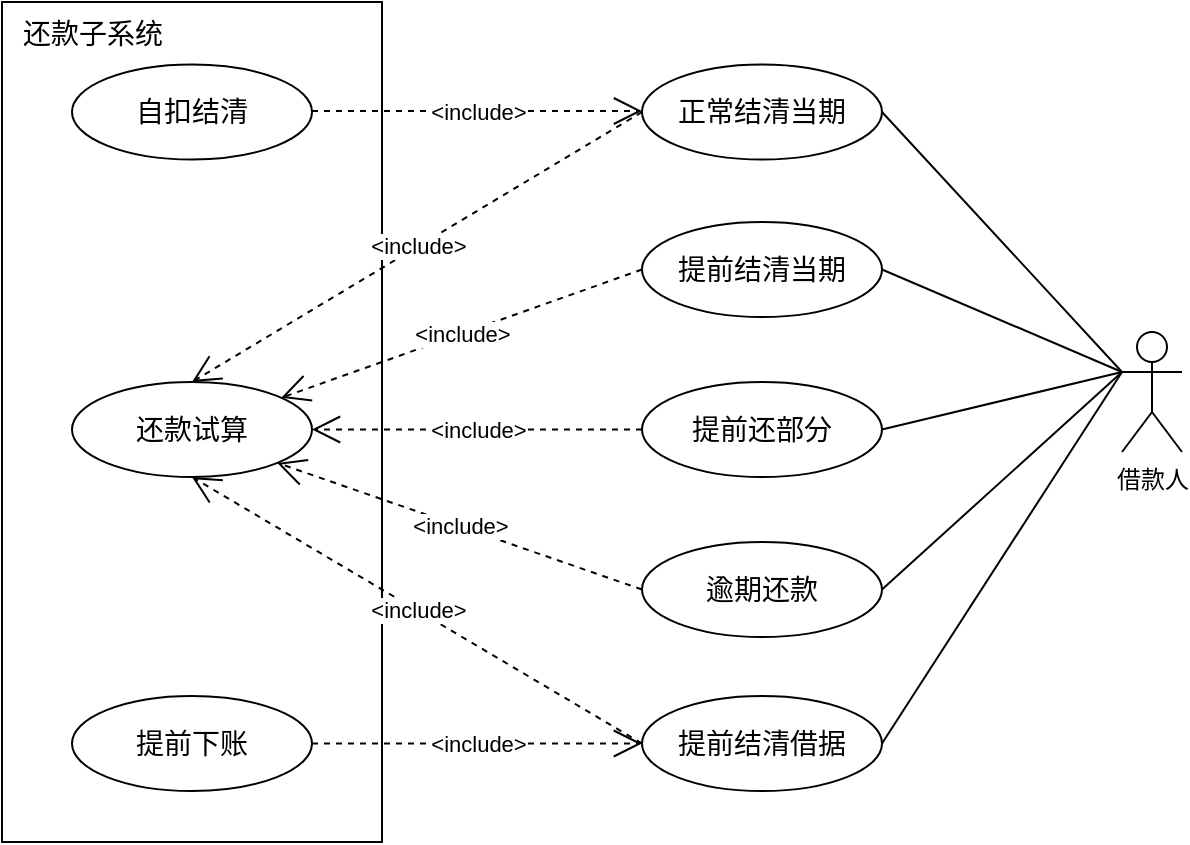 <mxfile version="21.6.2" type="github">
  <diagram name="第 1 页" id="OZzQpCI_drUhM6XqtYFH">
    <mxGraphModel dx="1166" dy="775" grid="1" gridSize="10" guides="1" tooltips="1" connect="1" arrows="1" fold="1" page="1" pageScale="1" pageWidth="827" pageHeight="1169" math="0" shadow="0">
      <root>
        <mxCell id="0" />
        <mxCell id="1" parent="0" />
        <mxCell id="b81xQP9UtocRlLRCst7A-12" style="rounded=0;orthogonalLoop=1;jettySize=auto;html=1;entryX=1;entryY=0.5;entryDx=0;entryDy=0;endArrow=none;endFill=0;exitX=0;exitY=0.333;exitDx=0;exitDy=0;exitPerimeter=0;" edge="1" parent="1" source="b81xQP9UtocRlLRCst7A-1" target="b81xQP9UtocRlLRCst7A-7">
          <mxGeometry relative="1" as="geometry" />
        </mxCell>
        <mxCell id="b81xQP9UtocRlLRCst7A-13" style="rounded=0;orthogonalLoop=1;jettySize=auto;html=1;entryX=1;entryY=0.5;entryDx=0;entryDy=0;endArrow=none;endFill=0;exitX=0;exitY=0.333;exitDx=0;exitDy=0;exitPerimeter=0;" edge="1" parent="1" source="b81xQP9UtocRlLRCst7A-1" target="b81xQP9UtocRlLRCst7A-8">
          <mxGeometry relative="1" as="geometry">
            <mxPoint x="670" y="380" as="sourcePoint" />
          </mxGeometry>
        </mxCell>
        <mxCell id="b81xQP9UtocRlLRCst7A-1" value="借款人" style="shape=umlActor;verticalLabelPosition=bottom;verticalAlign=top;html=1;" vertex="1" parent="1">
          <mxGeometry x="670" y="355" width="30" height="60" as="geometry" />
        </mxCell>
        <mxCell id="b81xQP9UtocRlLRCst7A-2" value="" style="html=1;whiteSpace=wrap;" vertex="1" parent="1">
          <mxGeometry x="110" y="190" width="190" height="420" as="geometry" />
        </mxCell>
        <mxCell id="b81xQP9UtocRlLRCst7A-3" value="&lt;font style=&quot;font-size: 14px;&quot;&gt;还款子系统&lt;/font&gt;" style="text;html=1;align=center;verticalAlign=middle;resizable=0;points=[];autosize=1;strokeColor=none;fillColor=none;" vertex="1" parent="1">
          <mxGeometry x="110" y="191.25" width="90" height="30" as="geometry" />
        </mxCell>
        <mxCell id="b81xQP9UtocRlLRCst7A-4" value="&lt;span style=&quot;font-size: 14px;&quot;&gt;正常结清当期&lt;/span&gt;" style="ellipse;whiteSpace=wrap;html=1;" vertex="1" parent="1">
          <mxGeometry x="430" y="221.25" width="120" height="47.5" as="geometry" />
        </mxCell>
        <mxCell id="b81xQP9UtocRlLRCst7A-5" value="&lt;span style=&quot;font-size: 14px;&quot;&gt;提前结清当期&lt;/span&gt;" style="ellipse;whiteSpace=wrap;html=1;" vertex="1" parent="1">
          <mxGeometry x="430" y="300" width="120" height="47.5" as="geometry" />
        </mxCell>
        <mxCell id="b81xQP9UtocRlLRCst7A-6" value="&lt;span style=&quot;font-size: 14px;&quot;&gt;提前还部分&lt;/span&gt;" style="ellipse;whiteSpace=wrap;html=1;" vertex="1" parent="1">
          <mxGeometry x="430" y="380" width="120" height="47.5" as="geometry" />
        </mxCell>
        <mxCell id="b81xQP9UtocRlLRCst7A-7" value="&lt;span style=&quot;font-size: 14px;&quot;&gt;逾期还款&lt;/span&gt;" style="ellipse;whiteSpace=wrap;html=1;" vertex="1" parent="1">
          <mxGeometry x="430" y="460" width="120" height="47.5" as="geometry" />
        </mxCell>
        <mxCell id="b81xQP9UtocRlLRCst7A-8" value="&lt;span style=&quot;font-size: 14px;&quot;&gt;提前结清借据&lt;/span&gt;" style="ellipse;whiteSpace=wrap;html=1;" vertex="1" parent="1">
          <mxGeometry x="430" y="537" width="120" height="47.5" as="geometry" />
        </mxCell>
        <mxCell id="b81xQP9UtocRlLRCst7A-9" value="" style="endArrow=none;html=1;rounded=0;exitX=0;exitY=0.333;exitDx=0;exitDy=0;exitPerimeter=0;entryX=1;entryY=0.5;entryDx=0;entryDy=0;" edge="1" parent="1" source="b81xQP9UtocRlLRCst7A-1" target="b81xQP9UtocRlLRCst7A-4">
          <mxGeometry width="50" height="50" relative="1" as="geometry">
            <mxPoint x="640" y="340" as="sourcePoint" />
            <mxPoint x="690" y="290" as="targetPoint" />
          </mxGeometry>
        </mxCell>
        <mxCell id="b81xQP9UtocRlLRCst7A-10" value="" style="endArrow=none;html=1;rounded=0;exitX=0;exitY=0.333;exitDx=0;exitDy=0;exitPerimeter=0;entryX=1;entryY=0.5;entryDx=0;entryDy=0;" edge="1" parent="1" source="b81xQP9UtocRlLRCst7A-1" target="b81xQP9UtocRlLRCst7A-5">
          <mxGeometry width="50" height="50" relative="1" as="geometry">
            <mxPoint x="655" y="445" as="sourcePoint" />
            <mxPoint x="550" y="330" as="targetPoint" />
          </mxGeometry>
        </mxCell>
        <mxCell id="b81xQP9UtocRlLRCst7A-11" value="" style="endArrow=none;html=1;rounded=0;entryX=1;entryY=0.5;entryDx=0;entryDy=0;exitX=0;exitY=0.333;exitDx=0;exitDy=0;exitPerimeter=0;" edge="1" parent="1" source="b81xQP9UtocRlLRCst7A-1" target="b81xQP9UtocRlLRCst7A-6">
          <mxGeometry width="50" height="50" relative="1" as="geometry">
            <mxPoint x="650" y="404" as="sourcePoint" />
            <mxPoint x="560" y="350" as="targetPoint" />
          </mxGeometry>
        </mxCell>
        <mxCell id="b81xQP9UtocRlLRCst7A-16" value="&lt;span style=&quot;font-size: 14px;&quot;&gt;还款试算&lt;/span&gt;" style="ellipse;whiteSpace=wrap;html=1;" vertex="1" parent="1">
          <mxGeometry x="145" y="380" width="120" height="47.5" as="geometry" />
        </mxCell>
        <mxCell id="b81xQP9UtocRlLRCst7A-18" value="&amp;lt;include&amp;gt;" style="endArrow=open;endSize=12;dashed=1;html=1;rounded=0;entryX=0.5;entryY=0;entryDx=0;entryDy=0;exitX=0;exitY=0.5;exitDx=0;exitDy=0;" edge="1" parent="1" source="b81xQP9UtocRlLRCst7A-4" target="b81xQP9UtocRlLRCst7A-16">
          <mxGeometry width="160" relative="1" as="geometry">
            <mxPoint x="270" y="250" as="sourcePoint" />
            <mxPoint x="430" y="250" as="targetPoint" />
          </mxGeometry>
        </mxCell>
        <mxCell id="b81xQP9UtocRlLRCst7A-19" value="&amp;lt;include&amp;gt;" style="endArrow=open;endSize=12;dashed=1;html=1;rounded=0;exitX=0;exitY=0.5;exitDx=0;exitDy=0;" edge="1" parent="1" source="b81xQP9UtocRlLRCst7A-5" target="b81xQP9UtocRlLRCst7A-16">
          <mxGeometry width="160" relative="1" as="geometry">
            <mxPoint x="440" y="255" as="sourcePoint" />
            <mxPoint x="215" y="371" as="targetPoint" />
          </mxGeometry>
        </mxCell>
        <mxCell id="b81xQP9UtocRlLRCst7A-20" value="&amp;lt;include&amp;gt;" style="endArrow=open;endSize=12;dashed=1;html=1;rounded=0;entryX=1;entryY=0.5;entryDx=0;entryDy=0;" edge="1" parent="1" source="b81xQP9UtocRlLRCst7A-6" target="b81xQP9UtocRlLRCst7A-16">
          <mxGeometry width="160" relative="1" as="geometry">
            <mxPoint x="440" y="334" as="sourcePoint" />
            <mxPoint x="260" y="398" as="targetPoint" />
          </mxGeometry>
        </mxCell>
        <mxCell id="b81xQP9UtocRlLRCst7A-21" value="&amp;lt;include&amp;gt;" style="endArrow=open;endSize=12;dashed=1;html=1;rounded=0;entryX=1;entryY=1;entryDx=0;entryDy=0;exitX=0;exitY=0.5;exitDx=0;exitDy=0;" edge="1" parent="1" source="b81xQP9UtocRlLRCst7A-7" target="b81xQP9UtocRlLRCst7A-16">
          <mxGeometry width="160" relative="1" as="geometry">
            <mxPoint x="440" y="414" as="sourcePoint" />
            <mxPoint x="275" y="414" as="targetPoint" />
          </mxGeometry>
        </mxCell>
        <mxCell id="b81xQP9UtocRlLRCst7A-22" value="&amp;lt;include&amp;gt;" style="endArrow=open;endSize=12;dashed=1;html=1;rounded=0;entryX=0.5;entryY=1;entryDx=0;entryDy=0;exitX=0;exitY=0.5;exitDx=0;exitDy=0;" edge="1" parent="1" source="b81xQP9UtocRlLRCst7A-8" target="b81xQP9UtocRlLRCst7A-16">
          <mxGeometry width="160" relative="1" as="geometry">
            <mxPoint x="440" y="494" as="sourcePoint" />
            <mxPoint x="258" y="430" as="targetPoint" />
          </mxGeometry>
        </mxCell>
        <mxCell id="b81xQP9UtocRlLRCst7A-23" value="&lt;span style=&quot;font-size: 14px;&quot;&gt;提前下账&lt;/span&gt;" style="ellipse;whiteSpace=wrap;html=1;" vertex="1" parent="1">
          <mxGeometry x="145" y="537" width="120" height="47.5" as="geometry" />
        </mxCell>
        <mxCell id="b81xQP9UtocRlLRCst7A-24" value="&amp;lt;include&amp;gt;" style="endArrow=open;endSize=12;dashed=1;html=1;rounded=0;exitX=1;exitY=0.5;exitDx=0;exitDy=0;entryX=0;entryY=0.5;entryDx=0;entryDy=0;" edge="1" parent="1" source="b81xQP9UtocRlLRCst7A-23" target="b81xQP9UtocRlLRCst7A-8">
          <mxGeometry width="160" relative="1" as="geometry">
            <mxPoint x="260" y="560" as="sourcePoint" />
            <mxPoint x="420" y="560" as="targetPoint" />
          </mxGeometry>
        </mxCell>
        <mxCell id="b81xQP9UtocRlLRCst7A-25" value="&lt;span style=&quot;font-size: 14px;&quot;&gt;自扣结清&lt;/span&gt;" style="ellipse;whiteSpace=wrap;html=1;" vertex="1" parent="1">
          <mxGeometry x="145" y="221.25" width="120" height="47.5" as="geometry" />
        </mxCell>
        <mxCell id="b81xQP9UtocRlLRCst7A-28" value="&amp;lt;include&amp;gt;" style="endArrow=open;endSize=12;dashed=1;html=1;rounded=0;exitX=1;exitY=0.5;exitDx=0;exitDy=0;entryX=0;entryY=0.5;entryDx=0;entryDy=0;" edge="1" parent="1">
          <mxGeometry width="160" relative="1" as="geometry">
            <mxPoint x="265" y="244.5" as="sourcePoint" />
            <mxPoint x="430" y="244.5" as="targetPoint" />
          </mxGeometry>
        </mxCell>
      </root>
    </mxGraphModel>
  </diagram>
</mxfile>
